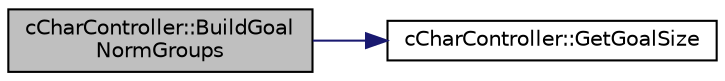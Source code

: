 digraph "cCharController::BuildGoalNormGroups"
{
 // LATEX_PDF_SIZE
  edge [fontname="Helvetica",fontsize="10",labelfontname="Helvetica",labelfontsize="10"];
  node [fontname="Helvetica",fontsize="10",shape=record];
  rankdir="LR";
  Node1 [label="cCharController::BuildGoal\lNormGroups",height=0.2,width=0.4,color="black", fillcolor="grey75", style="filled", fontcolor="black",tooltip=" "];
  Node1 -> Node2 [color="midnightblue",fontsize="10",style="solid",fontname="Helvetica"];
  Node2 [label="cCharController::GetGoalSize",height=0.2,width=0.4,color="black", fillcolor="white", style="filled",URL="$classc_char_controller.html#ab369d4e7df9d718c43bf89c48d5e1b64",tooltip=" "];
}
